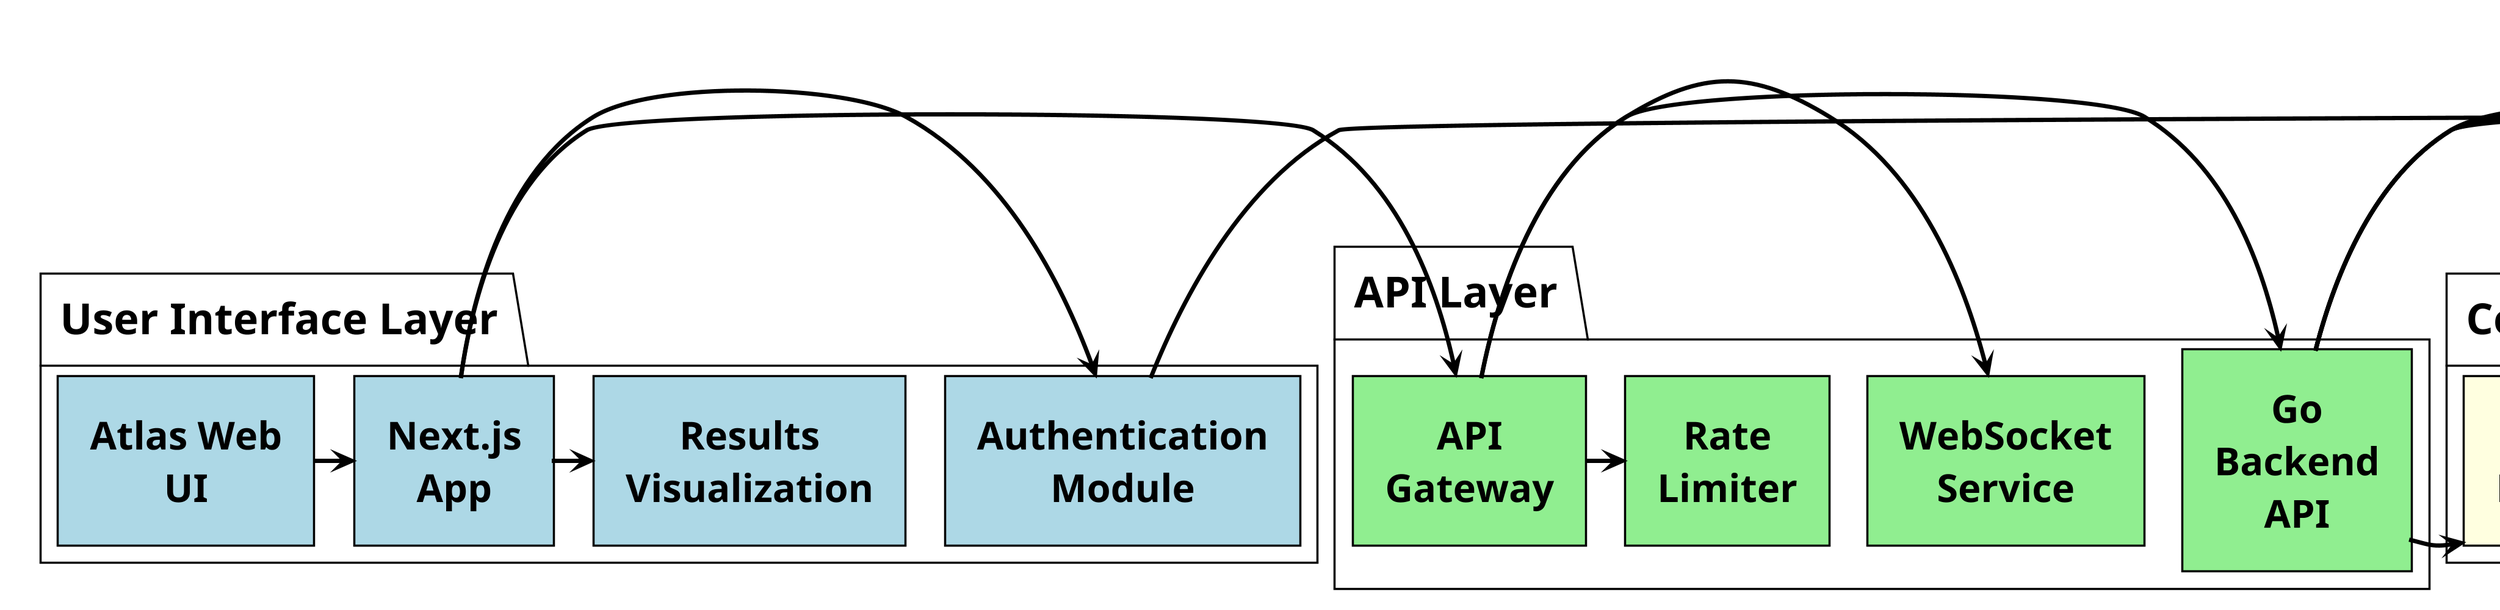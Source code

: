 @startuml atlas-architecture
!theme plain
!pragma layout smetana
skinparam handwritten false
skinparam linetype ortho

' Use more compact layout for GitHub UI
skinparam componentStyle rectangle
skinparam backgroundColor white
skinparam defaultTextAlignment center
skinparam wrapWidth 100
skinparam nodesep 30
skinparam ranksep 40
skinparam pageBorderColor transparent
skinparam shadowing false
skinparam roundCorner 0
skinparam Padding 5
skinparam BoxPadding 5

' Make diagram narrower with specific width constraint
scale 1000 width
scale 1000 height

' Fix arrow styling
skinparam ArrowColor black
skinparam ArrowThickness 2.0
skinparam ArrowFontColor black
skinparam ArrowFontSize 16

' Improve fonts and text
skinparam ComponentFontSize 18
skinparam ComponentFontStyle bold
skinparam PackageFontSize 20
skinparam PackageFontStyle bold
skinparam TitleFontSize 24
skinparam TitleFontStyle bold

title LayerLens Atlas App Architecture

package "User Interface Layer" {
  [Atlas Web UI] as WebUI #lightblue
  [Next.js App] as NextApp #lightblue
  [Authentication Module] as Auth #lightblue
  [Results Visualization] as Viz #lightblue
}

package "API Layer" {
  [API Gateway] as ApiGw #lightgreen
  [Go Backend API] as GoBackend #lightgreen
  [WebSocket Service] as WebSocket #lightgreen
  [Rate Limiter] as RateLim #lightgreen
}

package "Core Services" {
  [Evaluation Manager] as EvalManager #lightyellow
  [Model Registry] as ModelRegistry #lightyellow
  [Dataset Manager] as DatasetManager #lightyellow
  [User Manager] as UserManager #lightyellow
  [Results Processor] as ResultsProcessor #lightyellow
}

package "Integration Layer" {
  [Evaluation Worker] as Worker #pink
  [Smart Contract Client] as ContractClient #pink
  [Metrics Collector] as MetricsCollector #pink
}

package "Data Layer" {
  database "MongoDB" as MongoDB #lightgray {
    [Evaluations] as MongoEvals
    [Users] as MongoUsers
    [Datasets] as MongoDsets
  }
  
  database "MariaDB" as MariaDB #lightgray {
    [Aggregated Metrics] as MetricsDB
    [Historical Data] as HistoryDB
  }
  
  database "AWS S3" as S3 #lightgray {
    [Results Storage] as ResultsS3
    [Dataset Files] as DatasetsS3
  }
  
  queue "Message Queue" as Queue #lightgray
}

cloud "External Services" {
  [AWS Cognito] as Cognito #lavender
  [LayerLens AVS] as AVS #lavender
  [LLM Providers] as LLMs #lavender
}

' User interactions
WebUI -> NextApp
NextApp -> Auth
NextApp -> Viz
NextApp -> ApiGw

' API interactions
Auth -> Cognito
ApiGw -> GoBackend
ApiGw -> WebSocket
ApiGw -> RateLim

' Core service connections
GoBackend -> EvalManager
GoBackend -> ModelRegistry
GoBackend -> DatasetManager
GoBackend -> UserManager
GoBackend -> ResultsProcessor

' Data connections
EvalManager -> MongoEvals
ModelRegistry -> MongoEvals
DatasetManager -> MongoDsets
UserManager -> MongoUsers
ResultsProcessor -> MetricsDB
ResultsProcessor -> HistoryDB

' Integration connections
EvalManager -> Queue
Queue -> Worker
Worker -> ContractClient
Worker -> ResultsProcessor
ContractClient -> AVS
MetricsCollector -> LLMs
MetricsCollector -> MetricsDB

' Storage connections
DatasetManager -> DatasetsS3
ResultsProcessor -> ResultsS3

@enduml